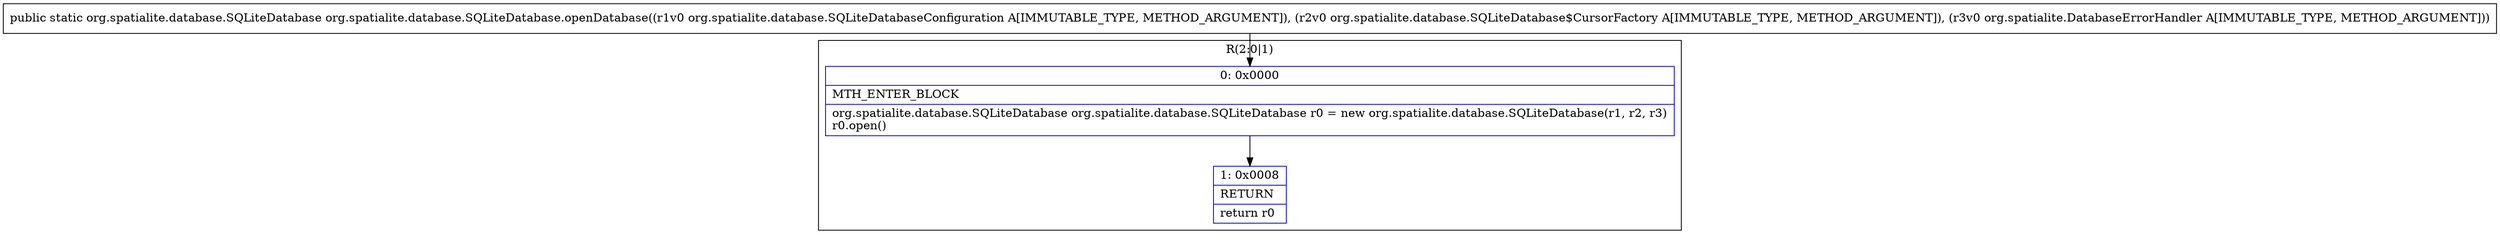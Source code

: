 digraph "CFG fororg.spatialite.database.SQLiteDatabase.openDatabase(Lorg\/spatialite\/database\/SQLiteDatabaseConfiguration;Lorg\/spatialite\/database\/SQLiteDatabase$CursorFactory;Lorg\/spatialite\/DatabaseErrorHandler;)Lorg\/spatialite\/database\/SQLiteDatabase;" {
subgraph cluster_Region_363413958 {
label = "R(2:0|1)";
node [shape=record,color=blue];
Node_0 [shape=record,label="{0\:\ 0x0000|MTH_ENTER_BLOCK\l|org.spatialite.database.SQLiteDatabase org.spatialite.database.SQLiteDatabase r0 = new org.spatialite.database.SQLiteDatabase(r1, r2, r3)\lr0.open()\l}"];
Node_1 [shape=record,label="{1\:\ 0x0008|RETURN\l|return r0\l}"];
}
MethodNode[shape=record,label="{public static org.spatialite.database.SQLiteDatabase org.spatialite.database.SQLiteDatabase.openDatabase((r1v0 org.spatialite.database.SQLiteDatabaseConfiguration A[IMMUTABLE_TYPE, METHOD_ARGUMENT]), (r2v0 org.spatialite.database.SQLiteDatabase$CursorFactory A[IMMUTABLE_TYPE, METHOD_ARGUMENT]), (r3v0 org.spatialite.DatabaseErrorHandler A[IMMUTABLE_TYPE, METHOD_ARGUMENT])) }"];
MethodNode -> Node_0;
Node_0 -> Node_1;
}

